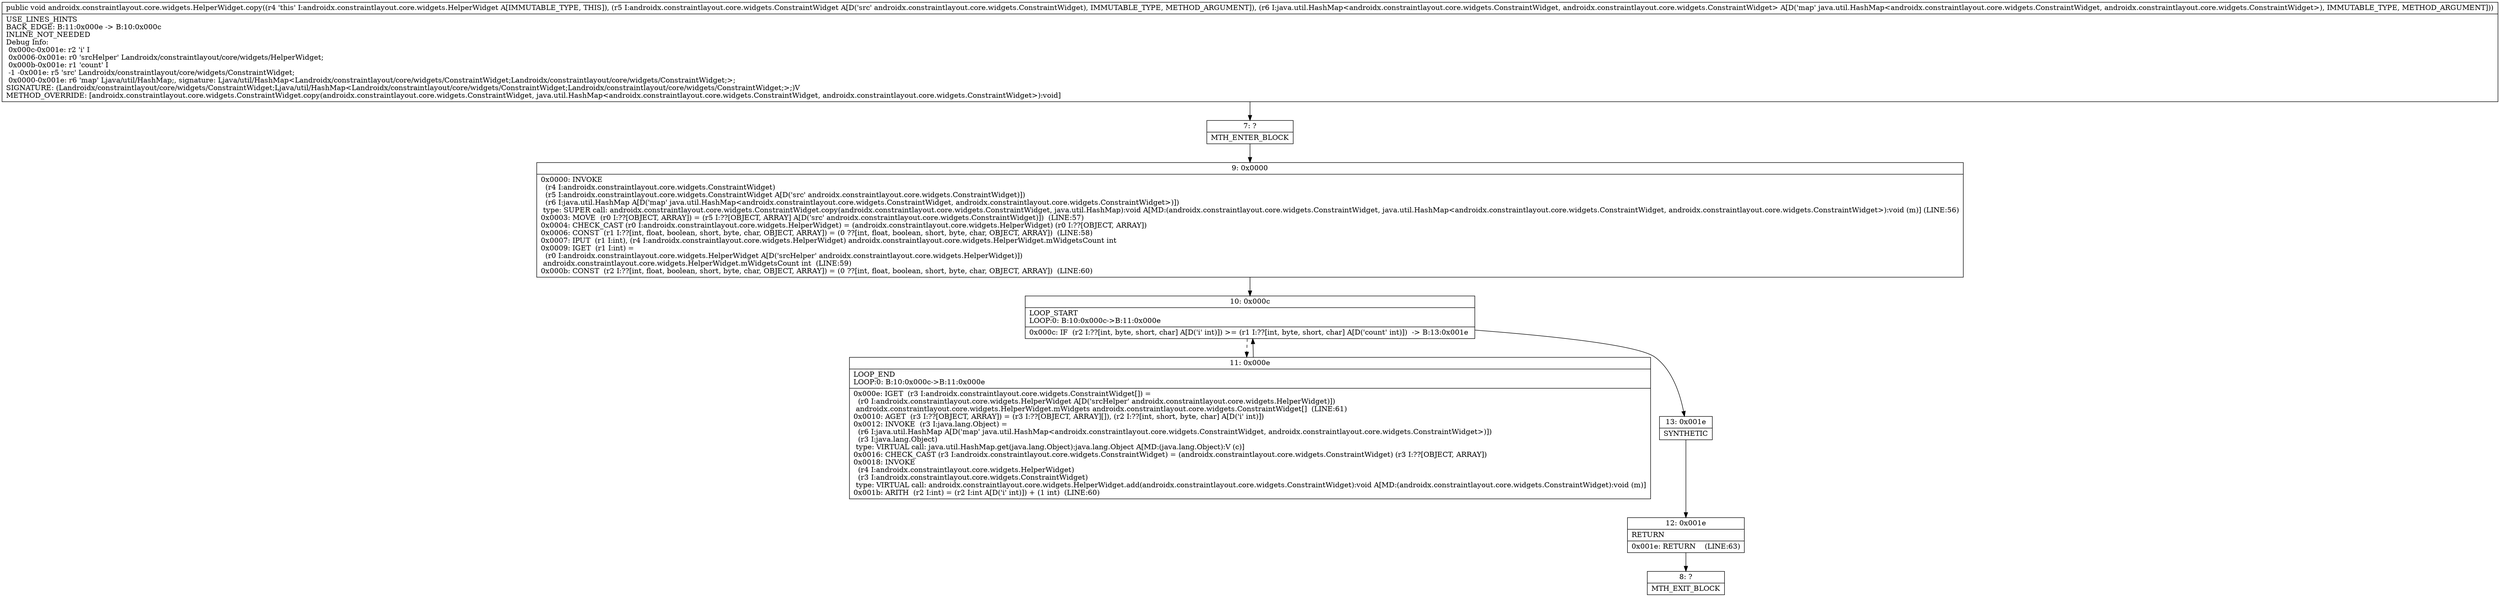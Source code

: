 digraph "CFG forandroidx.constraintlayout.core.widgets.HelperWidget.copy(Landroidx\/constraintlayout\/core\/widgets\/ConstraintWidget;Ljava\/util\/HashMap;)V" {
Node_7 [shape=record,label="{7\:\ ?|MTH_ENTER_BLOCK\l}"];
Node_9 [shape=record,label="{9\:\ 0x0000|0x0000: INVOKE  \l  (r4 I:androidx.constraintlayout.core.widgets.ConstraintWidget)\l  (r5 I:androidx.constraintlayout.core.widgets.ConstraintWidget A[D('src' androidx.constraintlayout.core.widgets.ConstraintWidget)])\l  (r6 I:java.util.HashMap A[D('map' java.util.HashMap\<androidx.constraintlayout.core.widgets.ConstraintWidget, androidx.constraintlayout.core.widgets.ConstraintWidget\>)])\l type: SUPER call: androidx.constraintlayout.core.widgets.ConstraintWidget.copy(androidx.constraintlayout.core.widgets.ConstraintWidget, java.util.HashMap):void A[MD:(androidx.constraintlayout.core.widgets.ConstraintWidget, java.util.HashMap\<androidx.constraintlayout.core.widgets.ConstraintWidget, androidx.constraintlayout.core.widgets.ConstraintWidget\>):void (m)] (LINE:56)\l0x0003: MOVE  (r0 I:??[OBJECT, ARRAY]) = (r5 I:??[OBJECT, ARRAY] A[D('src' androidx.constraintlayout.core.widgets.ConstraintWidget)])  (LINE:57)\l0x0004: CHECK_CAST (r0 I:androidx.constraintlayout.core.widgets.HelperWidget) = (androidx.constraintlayout.core.widgets.HelperWidget) (r0 I:??[OBJECT, ARRAY]) \l0x0006: CONST  (r1 I:??[int, float, boolean, short, byte, char, OBJECT, ARRAY]) = (0 ??[int, float, boolean, short, byte, char, OBJECT, ARRAY])  (LINE:58)\l0x0007: IPUT  (r1 I:int), (r4 I:androidx.constraintlayout.core.widgets.HelperWidget) androidx.constraintlayout.core.widgets.HelperWidget.mWidgetsCount int \l0x0009: IGET  (r1 I:int) = \l  (r0 I:androidx.constraintlayout.core.widgets.HelperWidget A[D('srcHelper' androidx.constraintlayout.core.widgets.HelperWidget)])\l androidx.constraintlayout.core.widgets.HelperWidget.mWidgetsCount int  (LINE:59)\l0x000b: CONST  (r2 I:??[int, float, boolean, short, byte, char, OBJECT, ARRAY]) = (0 ??[int, float, boolean, short, byte, char, OBJECT, ARRAY])  (LINE:60)\l}"];
Node_10 [shape=record,label="{10\:\ 0x000c|LOOP_START\lLOOP:0: B:10:0x000c\-\>B:11:0x000e\l|0x000c: IF  (r2 I:??[int, byte, short, char] A[D('i' int)]) \>= (r1 I:??[int, byte, short, char] A[D('count' int)])  \-\> B:13:0x001e \l}"];
Node_11 [shape=record,label="{11\:\ 0x000e|LOOP_END\lLOOP:0: B:10:0x000c\-\>B:11:0x000e\l|0x000e: IGET  (r3 I:androidx.constraintlayout.core.widgets.ConstraintWidget[]) = \l  (r0 I:androidx.constraintlayout.core.widgets.HelperWidget A[D('srcHelper' androidx.constraintlayout.core.widgets.HelperWidget)])\l androidx.constraintlayout.core.widgets.HelperWidget.mWidgets androidx.constraintlayout.core.widgets.ConstraintWidget[]  (LINE:61)\l0x0010: AGET  (r3 I:??[OBJECT, ARRAY]) = (r3 I:??[OBJECT, ARRAY][]), (r2 I:??[int, short, byte, char] A[D('i' int)]) \l0x0012: INVOKE  (r3 I:java.lang.Object) = \l  (r6 I:java.util.HashMap A[D('map' java.util.HashMap\<androidx.constraintlayout.core.widgets.ConstraintWidget, androidx.constraintlayout.core.widgets.ConstraintWidget\>)])\l  (r3 I:java.lang.Object)\l type: VIRTUAL call: java.util.HashMap.get(java.lang.Object):java.lang.Object A[MD:(java.lang.Object):V (c)]\l0x0016: CHECK_CAST (r3 I:androidx.constraintlayout.core.widgets.ConstraintWidget) = (androidx.constraintlayout.core.widgets.ConstraintWidget) (r3 I:??[OBJECT, ARRAY]) \l0x0018: INVOKE  \l  (r4 I:androidx.constraintlayout.core.widgets.HelperWidget)\l  (r3 I:androidx.constraintlayout.core.widgets.ConstraintWidget)\l type: VIRTUAL call: androidx.constraintlayout.core.widgets.HelperWidget.add(androidx.constraintlayout.core.widgets.ConstraintWidget):void A[MD:(androidx.constraintlayout.core.widgets.ConstraintWidget):void (m)]\l0x001b: ARITH  (r2 I:int) = (r2 I:int A[D('i' int)]) + (1 int)  (LINE:60)\l}"];
Node_13 [shape=record,label="{13\:\ 0x001e|SYNTHETIC\l}"];
Node_12 [shape=record,label="{12\:\ 0x001e|RETURN\l|0x001e: RETURN    (LINE:63)\l}"];
Node_8 [shape=record,label="{8\:\ ?|MTH_EXIT_BLOCK\l}"];
MethodNode[shape=record,label="{public void androidx.constraintlayout.core.widgets.HelperWidget.copy((r4 'this' I:androidx.constraintlayout.core.widgets.HelperWidget A[IMMUTABLE_TYPE, THIS]), (r5 I:androidx.constraintlayout.core.widgets.ConstraintWidget A[D('src' androidx.constraintlayout.core.widgets.ConstraintWidget), IMMUTABLE_TYPE, METHOD_ARGUMENT]), (r6 I:java.util.HashMap\<androidx.constraintlayout.core.widgets.ConstraintWidget, androidx.constraintlayout.core.widgets.ConstraintWidget\> A[D('map' java.util.HashMap\<androidx.constraintlayout.core.widgets.ConstraintWidget, androidx.constraintlayout.core.widgets.ConstraintWidget\>), IMMUTABLE_TYPE, METHOD_ARGUMENT]))  | USE_LINES_HINTS\lBACK_EDGE: B:11:0x000e \-\> B:10:0x000c\lINLINE_NOT_NEEDED\lDebug Info:\l  0x000c\-0x001e: r2 'i' I\l  0x0006\-0x001e: r0 'srcHelper' Landroidx\/constraintlayout\/core\/widgets\/HelperWidget;\l  0x000b\-0x001e: r1 'count' I\l  \-1 \-0x001e: r5 'src' Landroidx\/constraintlayout\/core\/widgets\/ConstraintWidget;\l  0x0000\-0x001e: r6 'map' Ljava\/util\/HashMap;, signature: Ljava\/util\/HashMap\<Landroidx\/constraintlayout\/core\/widgets\/ConstraintWidget;Landroidx\/constraintlayout\/core\/widgets\/ConstraintWidget;\>;\lSIGNATURE: (Landroidx\/constraintlayout\/core\/widgets\/ConstraintWidget;Ljava\/util\/HashMap\<Landroidx\/constraintlayout\/core\/widgets\/ConstraintWidget;Landroidx\/constraintlayout\/core\/widgets\/ConstraintWidget;\>;)V\lMETHOD_OVERRIDE: [androidx.constraintlayout.core.widgets.ConstraintWidget.copy(androidx.constraintlayout.core.widgets.ConstraintWidget, java.util.HashMap\<androidx.constraintlayout.core.widgets.ConstraintWidget, androidx.constraintlayout.core.widgets.ConstraintWidget\>):void]\l}"];
MethodNode -> Node_7;Node_7 -> Node_9;
Node_9 -> Node_10;
Node_10 -> Node_11[style=dashed];
Node_10 -> Node_13;
Node_11 -> Node_10;
Node_13 -> Node_12;
Node_12 -> Node_8;
}


